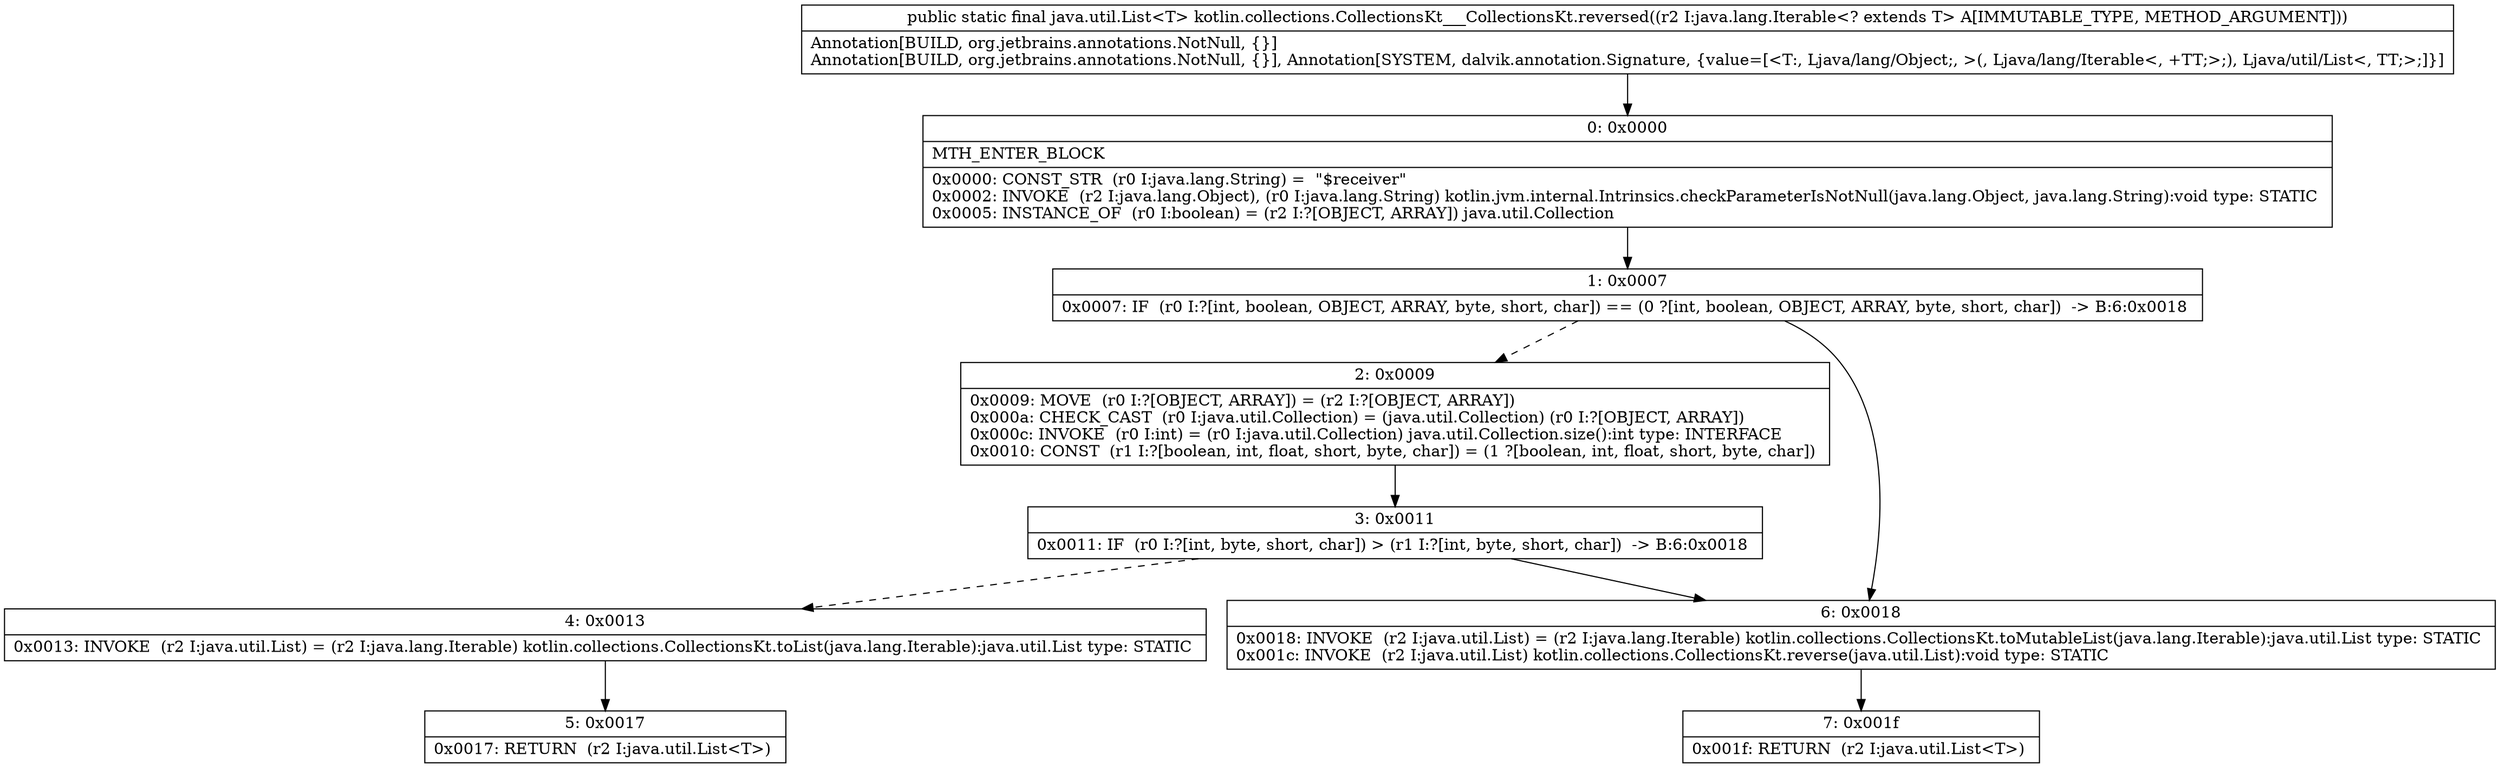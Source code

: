 digraph "CFG forkotlin.collections.CollectionsKt___CollectionsKt.reversed(Ljava\/lang\/Iterable;)Ljava\/util\/List;" {
Node_0 [shape=record,label="{0\:\ 0x0000|MTH_ENTER_BLOCK\l|0x0000: CONST_STR  (r0 I:java.lang.String) =  \"$receiver\" \l0x0002: INVOKE  (r2 I:java.lang.Object), (r0 I:java.lang.String) kotlin.jvm.internal.Intrinsics.checkParameterIsNotNull(java.lang.Object, java.lang.String):void type: STATIC \l0x0005: INSTANCE_OF  (r0 I:boolean) = (r2 I:?[OBJECT, ARRAY]) java.util.Collection \l}"];
Node_1 [shape=record,label="{1\:\ 0x0007|0x0007: IF  (r0 I:?[int, boolean, OBJECT, ARRAY, byte, short, char]) == (0 ?[int, boolean, OBJECT, ARRAY, byte, short, char])  \-\> B:6:0x0018 \l}"];
Node_2 [shape=record,label="{2\:\ 0x0009|0x0009: MOVE  (r0 I:?[OBJECT, ARRAY]) = (r2 I:?[OBJECT, ARRAY]) \l0x000a: CHECK_CAST  (r0 I:java.util.Collection) = (java.util.Collection) (r0 I:?[OBJECT, ARRAY]) \l0x000c: INVOKE  (r0 I:int) = (r0 I:java.util.Collection) java.util.Collection.size():int type: INTERFACE \l0x0010: CONST  (r1 I:?[boolean, int, float, short, byte, char]) = (1 ?[boolean, int, float, short, byte, char]) \l}"];
Node_3 [shape=record,label="{3\:\ 0x0011|0x0011: IF  (r0 I:?[int, byte, short, char]) \> (r1 I:?[int, byte, short, char])  \-\> B:6:0x0018 \l}"];
Node_4 [shape=record,label="{4\:\ 0x0013|0x0013: INVOKE  (r2 I:java.util.List) = (r2 I:java.lang.Iterable) kotlin.collections.CollectionsKt.toList(java.lang.Iterable):java.util.List type: STATIC \l}"];
Node_5 [shape=record,label="{5\:\ 0x0017|0x0017: RETURN  (r2 I:java.util.List\<T\>) \l}"];
Node_6 [shape=record,label="{6\:\ 0x0018|0x0018: INVOKE  (r2 I:java.util.List) = (r2 I:java.lang.Iterable) kotlin.collections.CollectionsKt.toMutableList(java.lang.Iterable):java.util.List type: STATIC \l0x001c: INVOKE  (r2 I:java.util.List) kotlin.collections.CollectionsKt.reverse(java.util.List):void type: STATIC \l}"];
Node_7 [shape=record,label="{7\:\ 0x001f|0x001f: RETURN  (r2 I:java.util.List\<T\>) \l}"];
MethodNode[shape=record,label="{public static final java.util.List\<T\> kotlin.collections.CollectionsKt___CollectionsKt.reversed((r2 I:java.lang.Iterable\<? extends T\> A[IMMUTABLE_TYPE, METHOD_ARGUMENT]))  | Annotation[BUILD, org.jetbrains.annotations.NotNull, \{\}]\lAnnotation[BUILD, org.jetbrains.annotations.NotNull, \{\}], Annotation[SYSTEM, dalvik.annotation.Signature, \{value=[\<T:, Ljava\/lang\/Object;, \>(, Ljava\/lang\/Iterable\<, +TT;\>;), Ljava\/util\/List\<, TT;\>;]\}]\l}"];
MethodNode -> Node_0;
Node_0 -> Node_1;
Node_1 -> Node_2[style=dashed];
Node_1 -> Node_6;
Node_2 -> Node_3;
Node_3 -> Node_4[style=dashed];
Node_3 -> Node_6;
Node_4 -> Node_5;
Node_6 -> Node_7;
}

